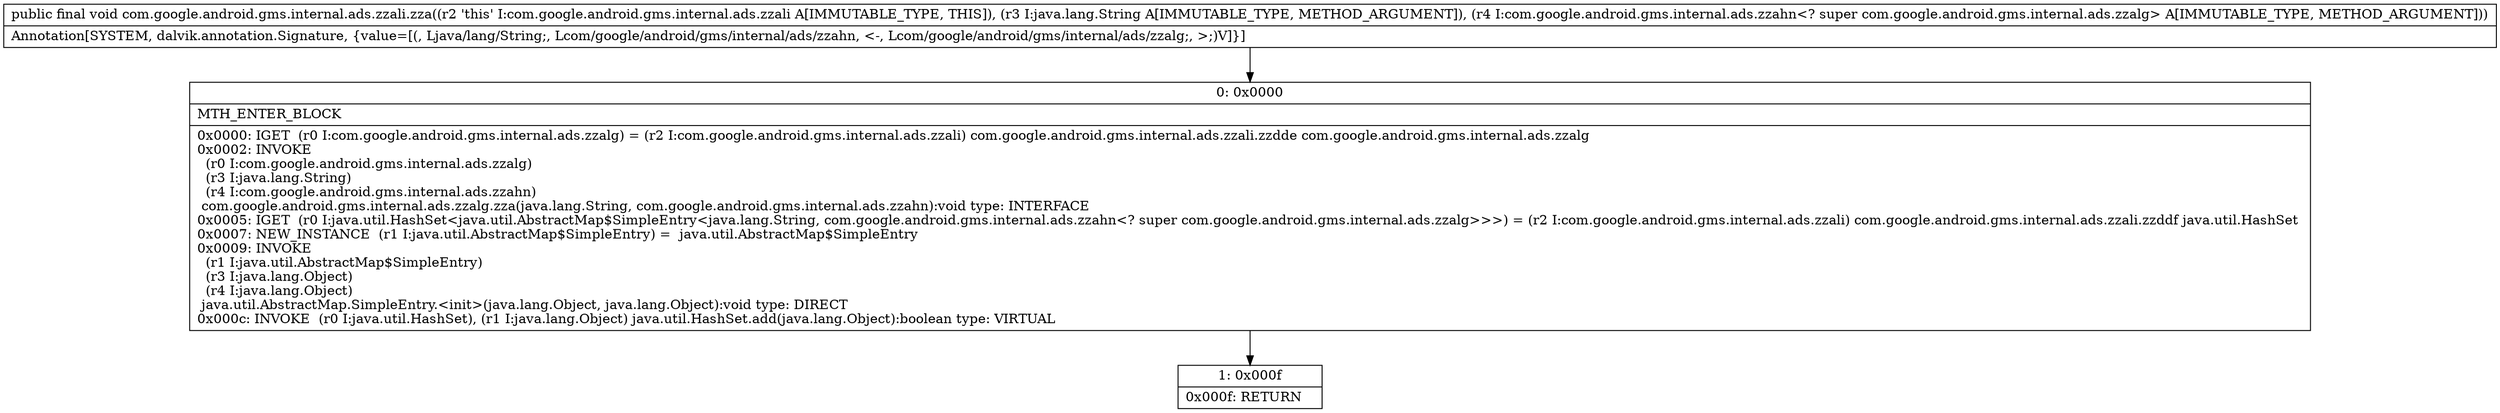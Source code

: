 digraph "CFG forcom.google.android.gms.internal.ads.zzali.zza(Ljava\/lang\/String;Lcom\/google\/android\/gms\/internal\/ads\/zzahn;)V" {
Node_0 [shape=record,label="{0\:\ 0x0000|MTH_ENTER_BLOCK\l|0x0000: IGET  (r0 I:com.google.android.gms.internal.ads.zzalg) = (r2 I:com.google.android.gms.internal.ads.zzali) com.google.android.gms.internal.ads.zzali.zzdde com.google.android.gms.internal.ads.zzalg \l0x0002: INVOKE  \l  (r0 I:com.google.android.gms.internal.ads.zzalg)\l  (r3 I:java.lang.String)\l  (r4 I:com.google.android.gms.internal.ads.zzahn)\l com.google.android.gms.internal.ads.zzalg.zza(java.lang.String, com.google.android.gms.internal.ads.zzahn):void type: INTERFACE \l0x0005: IGET  (r0 I:java.util.HashSet\<java.util.AbstractMap$SimpleEntry\<java.lang.String, com.google.android.gms.internal.ads.zzahn\<? super com.google.android.gms.internal.ads.zzalg\>\>\>) = (r2 I:com.google.android.gms.internal.ads.zzali) com.google.android.gms.internal.ads.zzali.zzddf java.util.HashSet \l0x0007: NEW_INSTANCE  (r1 I:java.util.AbstractMap$SimpleEntry) =  java.util.AbstractMap$SimpleEntry \l0x0009: INVOKE  \l  (r1 I:java.util.AbstractMap$SimpleEntry)\l  (r3 I:java.lang.Object)\l  (r4 I:java.lang.Object)\l java.util.AbstractMap.SimpleEntry.\<init\>(java.lang.Object, java.lang.Object):void type: DIRECT \l0x000c: INVOKE  (r0 I:java.util.HashSet), (r1 I:java.lang.Object) java.util.HashSet.add(java.lang.Object):boolean type: VIRTUAL \l}"];
Node_1 [shape=record,label="{1\:\ 0x000f|0x000f: RETURN   \l}"];
MethodNode[shape=record,label="{public final void com.google.android.gms.internal.ads.zzali.zza((r2 'this' I:com.google.android.gms.internal.ads.zzali A[IMMUTABLE_TYPE, THIS]), (r3 I:java.lang.String A[IMMUTABLE_TYPE, METHOD_ARGUMENT]), (r4 I:com.google.android.gms.internal.ads.zzahn\<? super com.google.android.gms.internal.ads.zzalg\> A[IMMUTABLE_TYPE, METHOD_ARGUMENT]))  | Annotation[SYSTEM, dalvik.annotation.Signature, \{value=[(, Ljava\/lang\/String;, Lcom\/google\/android\/gms\/internal\/ads\/zzahn, \<\-, Lcom\/google\/android\/gms\/internal\/ads\/zzalg;, \>;)V]\}]\l}"];
MethodNode -> Node_0;
Node_0 -> Node_1;
}

